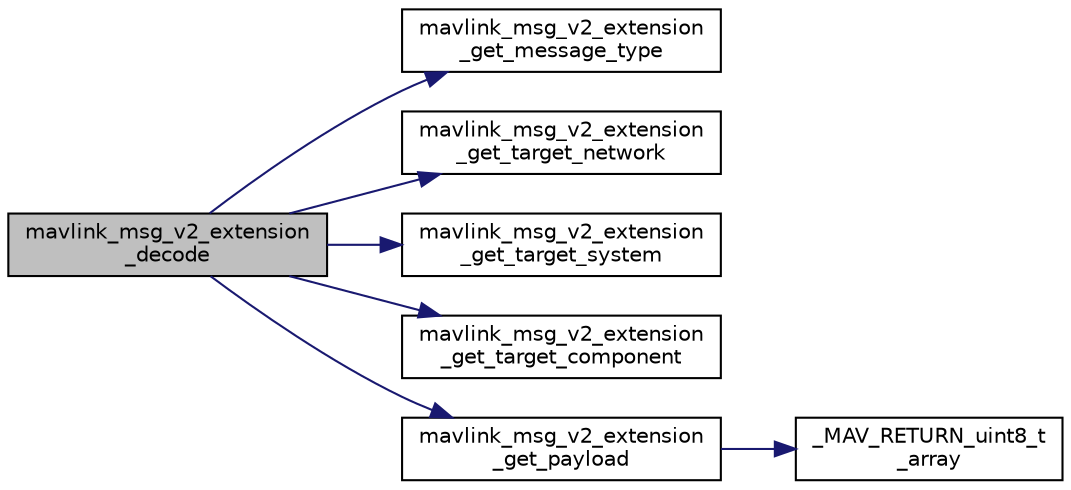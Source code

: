 digraph "mavlink_msg_v2_extension_decode"
{
 // INTERACTIVE_SVG=YES
  edge [fontname="Helvetica",fontsize="10",labelfontname="Helvetica",labelfontsize="10"];
  node [fontname="Helvetica",fontsize="10",shape=record];
  rankdir="LR";
  Node1 [label="mavlink_msg_v2_extension\l_decode",height=0.2,width=0.4,color="black", fillcolor="grey75", style="filled", fontcolor="black"];
  Node1 -> Node2 [color="midnightblue",fontsize="10",style="solid",fontname="Helvetica"];
  Node2 [label="mavlink_msg_v2_extension\l_get_message_type",height=0.2,width=0.4,color="black", fillcolor="white", style="filled",URL="$mavlink__msg__v2__extension_8h.html#a67ef307a3464a51614b66175caa34d4c",tooltip="Get field message_type from v2_extension message. "];
  Node1 -> Node3 [color="midnightblue",fontsize="10",style="solid",fontname="Helvetica"];
  Node3 [label="mavlink_msg_v2_extension\l_get_target_network",height=0.2,width=0.4,color="black", fillcolor="white", style="filled",URL="$mavlink__msg__v2__extension_8h.html#a0df17ad8bfdcf6eb75dfa2feeb9e9d1e",tooltip="Send a v2_extension message. "];
  Node1 -> Node4 [color="midnightblue",fontsize="10",style="solid",fontname="Helvetica"];
  Node4 [label="mavlink_msg_v2_extension\l_get_target_system",height=0.2,width=0.4,color="black", fillcolor="white", style="filled",URL="$mavlink__msg__v2__extension_8h.html#a8b5278f51f4e434a4987b48e3866655b",tooltip="Get field target_system from v2_extension message. "];
  Node1 -> Node5 [color="midnightblue",fontsize="10",style="solid",fontname="Helvetica"];
  Node5 [label="mavlink_msg_v2_extension\l_get_target_component",height=0.2,width=0.4,color="black", fillcolor="white", style="filled",URL="$mavlink__msg__v2__extension_8h.html#a235a37ec3f3c80c6e8a7d66e342ce61a",tooltip="Get field target_component from v2_extension message. "];
  Node1 -> Node6 [color="midnightblue",fontsize="10",style="solid",fontname="Helvetica"];
  Node6 [label="mavlink_msg_v2_extension\l_get_payload",height=0.2,width=0.4,color="black", fillcolor="white", style="filled",URL="$mavlink__msg__v2__extension_8h.html#ac6d4f2a9d931409fa93e22180cfacd05",tooltip="Get field payload from v2_extension message. "];
  Node6 -> Node7 [color="midnightblue",fontsize="10",style="solid",fontname="Helvetica"];
  Node7 [label="_MAV_RETURN_uint8_t\l_array",height=0.2,width=0.4,color="black", fillcolor="white", style="filled",URL="$protocol_8h.html#a0577ed5da38b4eed5472e27dc94026c3"];
}
